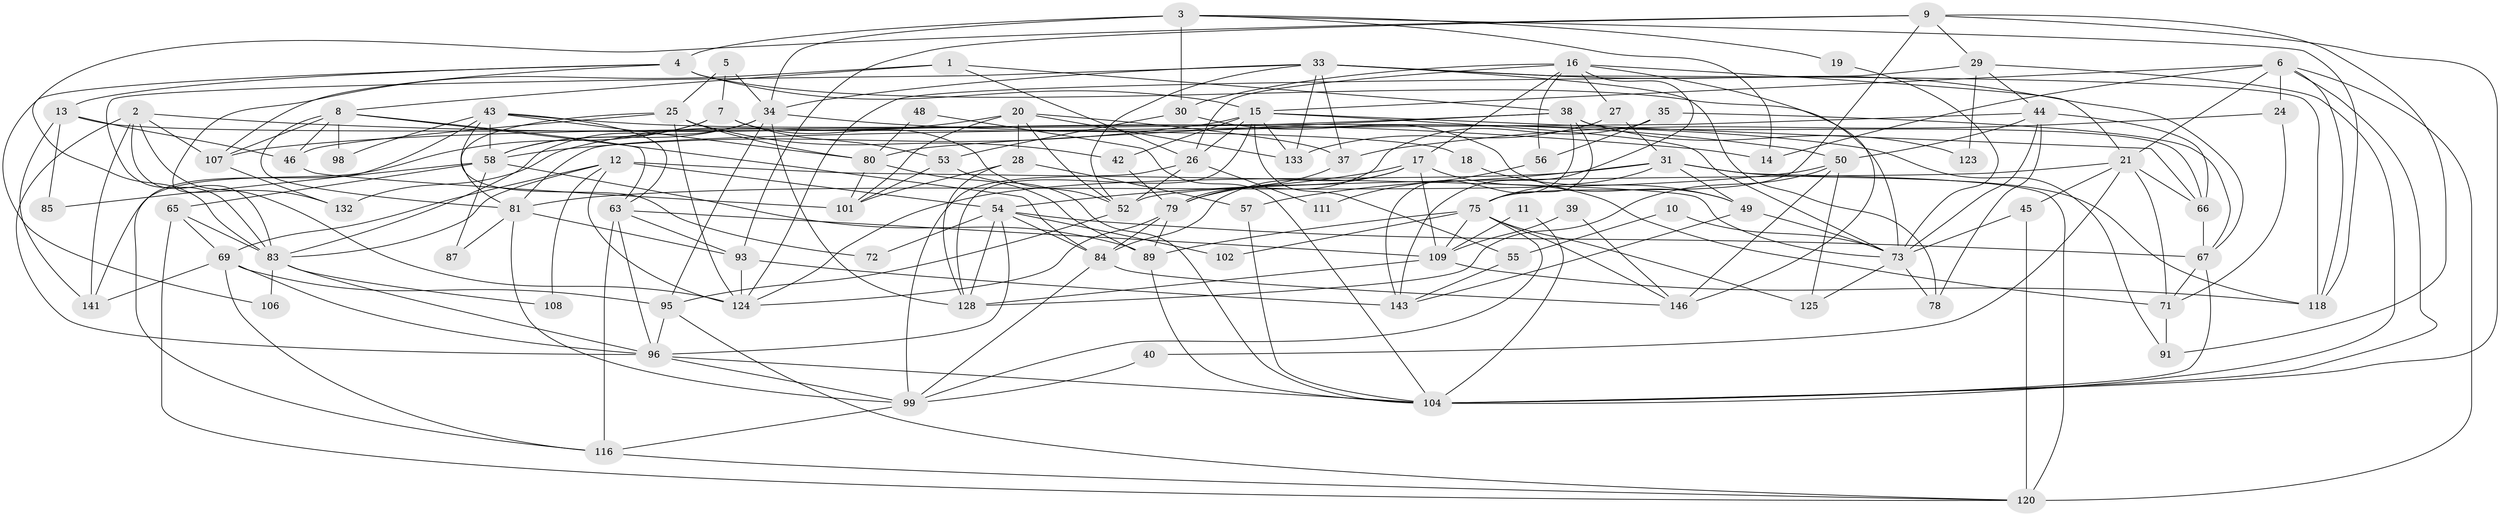 // Generated by graph-tools (version 1.1) at 2025/52/02/27/25 19:52:09]
// undirected, 95 vertices, 236 edges
graph export_dot {
graph [start="1"]
  node [color=gray90,style=filled];
  1;
  2 [super="+36"];
  3 [super="+90"];
  4 [super="+64"];
  5;
  6 [super="+103"];
  7 [super="+60"];
  8 [super="+76"];
  9;
  10;
  11;
  12 [super="+74"];
  13 [super="+70"];
  14 [super="+114"];
  15 [super="+144"];
  16 [super="+117"];
  17 [super="+22"];
  18;
  19;
  20 [super="+86"];
  21 [super="+23"];
  24;
  25 [super="+51"];
  26 [super="+127"];
  27;
  28 [super="+105"];
  29 [super="+32"];
  30;
  31 [super="+110"];
  33 [super="+136"];
  34 [super="+41"];
  35;
  37 [super="+47"];
  38 [super="+131"];
  39;
  40;
  42;
  43 [super="+59"];
  44 [super="+61"];
  45 [super="+88"];
  46;
  48;
  49;
  50 [super="+62"];
  52 [super="+68"];
  53 [super="+82"];
  54 [super="+121"];
  55;
  56;
  57;
  58 [super="+135"];
  63 [super="+92"];
  65;
  66;
  67 [super="+97"];
  69 [super="+134"];
  71;
  72;
  73 [super="+77"];
  75 [super="+115"];
  78;
  79 [super="+130"];
  80;
  81 [super="+112"];
  83 [super="+94"];
  84 [super="+142"];
  85;
  87;
  89 [super="+100"];
  91;
  93 [super="+140"];
  95;
  96 [super="+126"];
  98;
  99 [super="+122"];
  101;
  102;
  104 [super="+113"];
  106;
  107;
  108;
  109 [super="+129"];
  111;
  116 [super="+119"];
  118;
  120 [super="+145"];
  123;
  124 [super="+139"];
  125;
  128 [super="+137"];
  132;
  133 [super="+138"];
  141;
  143;
  146;
  1 -- 132;
  1 -- 26;
  1 -- 8;
  1 -- 38;
  2 -- 107;
  2 -- 83;
  2 -- 124;
  2 -- 141;
  2 -- 14;
  2 -- 96;
  3 -- 118;
  3 -- 4 [weight=2];
  3 -- 19;
  3 -- 30;
  3 -- 34;
  3 -- 14;
  4 -- 73;
  4 -- 106;
  4 -- 107;
  4 -- 13;
  4 -- 15;
  5 -- 25;
  5 -- 34;
  5 -- 7;
  6 -- 120;
  6 -- 104;
  6 -- 15;
  6 -- 24;
  6 -- 118;
  6 -- 21;
  6 -- 14;
  7 -- 52;
  7 -- 58;
  7 -- 53;
  7 -- 141;
  8 -- 46;
  8 -- 98;
  8 -- 63;
  8 -- 84;
  8 -- 107;
  8 -- 81;
  9 -- 83;
  9 -- 91;
  9 -- 29;
  9 -- 75;
  9 -- 104;
  9 -- 93;
  10 -- 55;
  10 -- 73;
  11 -- 104;
  11 -- 109;
  12 -- 69;
  12 -- 108;
  12 -- 124;
  12 -- 83;
  12 -- 54;
  12 -- 73;
  13 -- 46;
  13 -- 18;
  13 -- 85;
  13 -- 141;
  15 -- 26;
  15 -- 66;
  15 -- 58;
  15 -- 55;
  15 -- 73;
  15 -- 42;
  15 -- 133;
  15 -- 128;
  16 -- 146;
  16 -- 56;
  16 -- 143;
  16 -- 26;
  16 -- 17;
  16 -- 21;
  16 -- 27;
  16 -- 30;
  17 -- 79 [weight=2];
  17 -- 71;
  17 -- 84;
  17 -- 54;
  17 -- 109;
  18 -- 49;
  19 -- 73;
  20 -- 132 [weight=2];
  20 -- 28;
  20 -- 101;
  20 -- 37;
  20 -- 133;
  20 -- 52;
  21 -- 71;
  21 -- 45;
  21 -- 66;
  21 -- 52;
  21 -- 40;
  24 -- 71;
  24 -- 37;
  25 -- 42;
  25 -- 124;
  25 -- 80;
  25 -- 46;
  25 -- 81;
  26 -- 99;
  26 -- 111;
  26 -- 52;
  27 -- 133;
  27 -- 31;
  28 -- 101;
  28 -- 57;
  28 -- 128;
  29 -- 44;
  29 -- 123;
  29 -- 104;
  29 -- 124;
  30 -- 49;
  30 -- 53;
  31 -- 57;
  31 -- 118;
  31 -- 120;
  31 -- 75 [weight=2];
  31 -- 49;
  31 -- 124;
  33 -- 118;
  33 -- 52;
  33 -- 133;
  33 -- 37;
  33 -- 78;
  33 -- 67;
  33 -- 34;
  33 -- 83;
  34 -- 128;
  34 -- 83;
  34 -- 58;
  34 -- 95;
  34 -- 50;
  35 -- 67;
  35 -- 79;
  35 -- 56;
  37 -- 79;
  38 -- 107;
  38 -- 75;
  38 -- 80;
  38 -- 66;
  38 -- 123;
  38 -- 143;
  39 -- 109;
  39 -- 146;
  40 -- 99;
  42 -- 79;
  43 -- 80;
  43 -- 116;
  43 -- 72;
  43 -- 98;
  43 -- 91;
  43 -- 58;
  43 -- 63;
  44 -- 50;
  44 -- 78;
  44 -- 81;
  44 -- 73;
  44 -- 66;
  45 -- 120 [weight=2];
  45 -- 73;
  46 -- 101;
  48 -- 80;
  48 -- 104;
  49 -- 143;
  49 -- 73;
  50 -- 125;
  50 -- 81;
  50 -- 146;
  50 -- 128;
  52 -- 95;
  53 -- 104;
  53 -- 101;
  54 -- 72;
  54 -- 96;
  54 -- 84;
  54 -- 128;
  54 -- 67;
  54 -- 102;
  55 -- 143;
  56 -- 111;
  57 -- 104;
  58 -- 85;
  58 -- 87;
  58 -- 65;
  58 -- 89;
  63 -- 96;
  63 -- 109;
  63 -- 93;
  63 -- 116;
  65 -- 83;
  65 -- 120;
  65 -- 69;
  66 -- 67;
  67 -- 104;
  67 -- 71;
  69 -- 95;
  69 -- 116;
  69 -- 96;
  69 -- 141;
  71 -- 91;
  73 -- 125;
  73 -- 78;
  75 -- 99;
  75 -- 125;
  75 -- 146;
  75 -- 102;
  75 -- 89;
  75 -- 109;
  79 -- 89;
  79 -- 84;
  79 -- 124;
  80 -- 101;
  80 -- 89;
  81 -- 99;
  81 -- 87;
  81 -- 93;
  83 -- 96;
  83 -- 106;
  83 -- 108;
  84 -- 146;
  84 -- 99;
  89 -- 104;
  93 -- 143;
  93 -- 124;
  95 -- 120;
  95 -- 96;
  96 -- 104;
  96 -- 99;
  99 -- 116;
  107 -- 132;
  109 -- 118;
  109 -- 128;
  116 -- 120;
}
